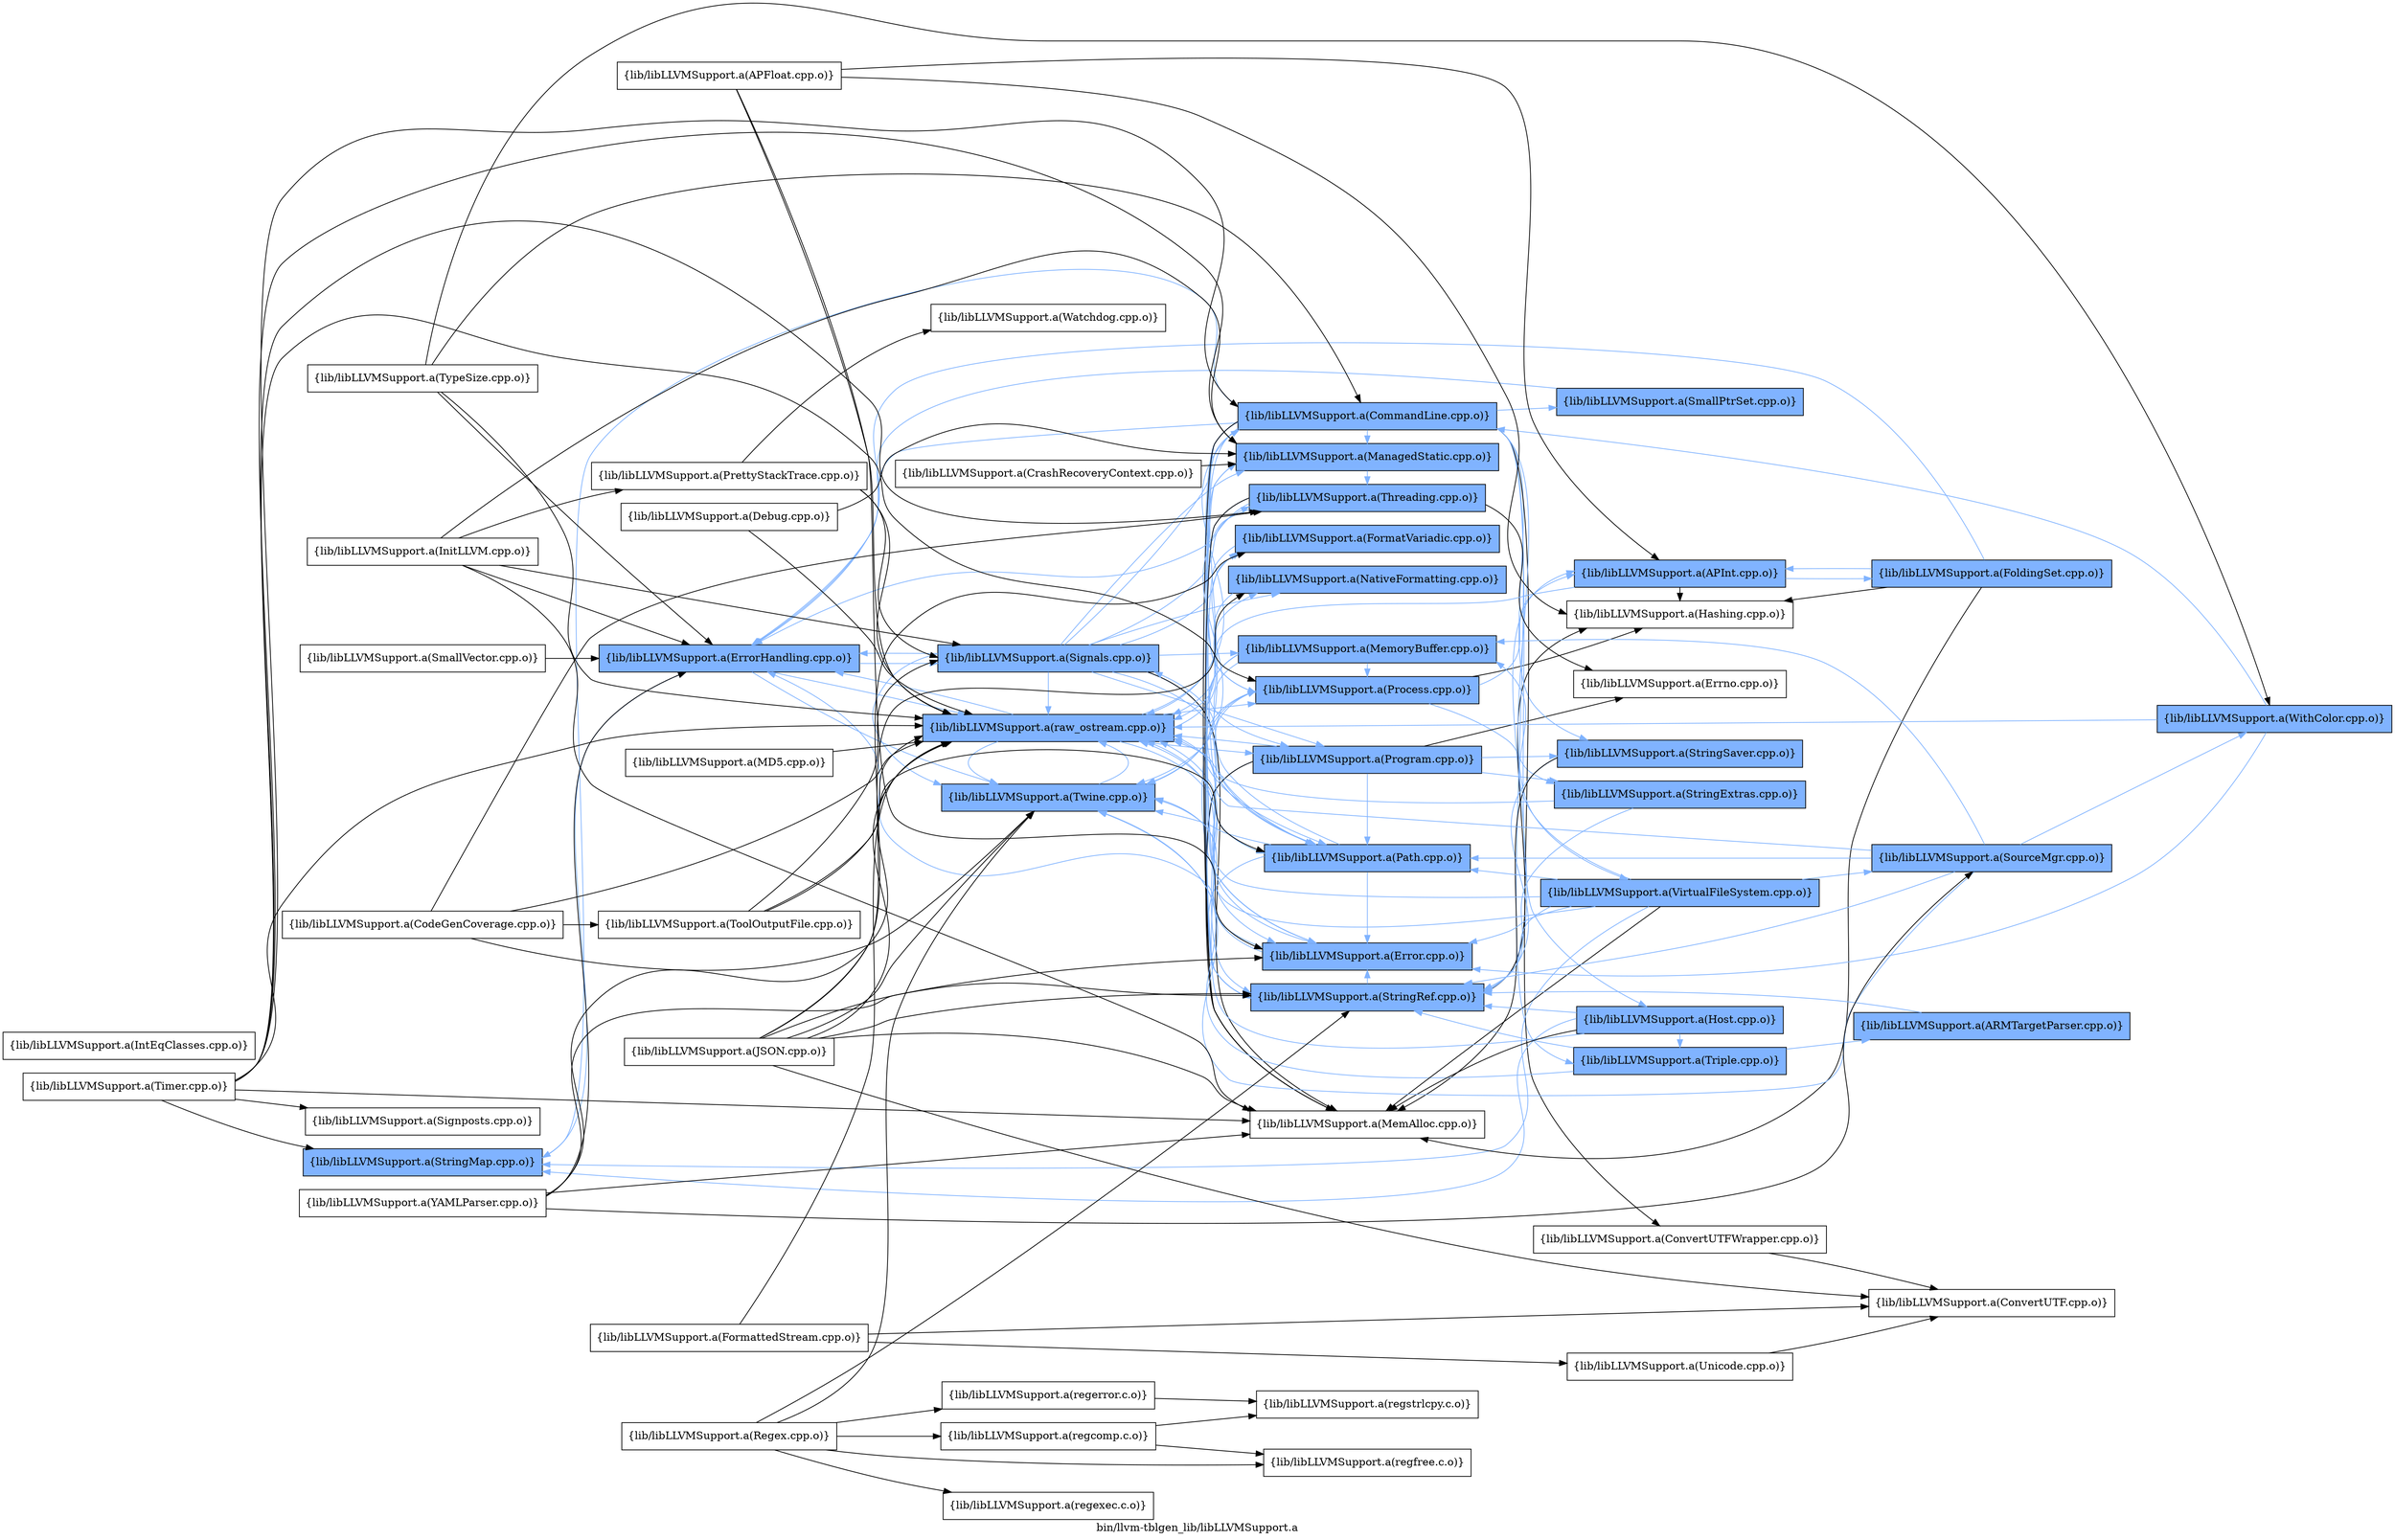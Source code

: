 digraph "bin/llvm-tblgen_lib/libLLVMSupport.a" {
	label="bin/llvm-tblgen_lib/libLLVMSupport.a";
	rankdir=LR;
	{ rank=same; Node0x564965b7c118;  }
	{ rank=same; Node0x564965b7bf38;  }
	{ rank=same; Node0x564965b7fa98; Node0x564965b7d158; Node0x564965b7d6f8;  }
	{ rank=same; Node0x564965b7cbb8; Node0x564965b7fae8; Node0x564965b7f728; Node0x564965b804e8; Node0x564965b7f638; Node0x564965b7be98; Node0x564965b7cf78; Node0x564965b7e878; Node0x564965b7e198; Node0x564965b7e8c8; Node0x564965b803f8; Node0x564965b7e6e8;  }
	{ rank=same; Node0x564965b7fdb8; Node0x564965b80768; Node0x564965b7ce38; Node0x564965b7c348; Node0x564965b7bc18; Node0x564965b7e328; Node0x564965b7e238; Node0x564965b7bf88; Node0x564965b7c028; Node0x564965b7eaa8;  }
	{ rank=same; Node0x564965b80038; Node0x564965b7ef08; Node0x564965b7d338; Node0x564965b7ffe8;  }
	{ rank=same; Node0x564965b7c118;  }
	{ rank=same; Node0x564965b7bf38;  }
	{ rank=same; Node0x564965b7fa98; Node0x564965b7d158; Node0x564965b7d6f8;  }
	{ rank=same; Node0x564965b7cbb8; Node0x564965b7fae8; Node0x564965b7f728; Node0x564965b804e8; Node0x564965b7f638; Node0x564965b7be98; Node0x564965b7cf78; Node0x564965b7e878; Node0x564965b7e198; Node0x564965b7e8c8; Node0x564965b803f8; Node0x564965b7e6e8;  }
	{ rank=same; Node0x564965b7fdb8; Node0x564965b80768; Node0x564965b7ce38; Node0x564965b7c348; Node0x564965b7bc18; Node0x564965b7e328; Node0x564965b7e238; Node0x564965b7bf88; Node0x564965b7c028; Node0x564965b7eaa8;  }
	{ rank=same; Node0x564965b80038; Node0x564965b7ef08; Node0x564965b7d338; Node0x564965b7ffe8;  }

	Node0x564965b7c118 [shape=record,shape=box,group=1,style=filled,fillcolor="0.600000 0.5 1",label="{lib/libLLVMSupport.a(StringMap.cpp.o)}"];
	Node0x564965b7c118 -> Node0x564965b7bf38[color="0.600000 0.5 1"];
	Node0x564965b7cf78 [shape=record,shape=box,group=1,style=filled,fillcolor="0.600000 0.5 1",label="{lib/libLLVMSupport.a(StringRef.cpp.o)}"];
	Node0x564965b7cf78 -> Node0x564965b7fdb8[color="0.600000 0.5 1"];
	Node0x564965b7cf78 -> Node0x564965b7cbb8[color="0.600000 0.5 1"];
	Node0x564965b7cf78 -> Node0x564965b7ce38;
	Node0x564965b7e878 [shape=record,shape=box,group=1,style=filled,fillcolor="0.600000 0.5 1",label="{lib/libLLVMSupport.a(CommandLine.cpp.o)}"];
	Node0x564965b7e878 -> Node0x564965b7c118[color="0.600000 0.5 1"];
	Node0x564965b7e878 -> Node0x564965b7c348[color="0.600000 0.5 1"];
	Node0x564965b7e878 -> Node0x564965b7cf78[color="0.600000 0.5 1"];
	Node0x564965b7e878 -> Node0x564965b7e328[color="0.600000 0.5 1"];
	Node0x564965b7e878 -> Node0x564965b7e238;
	Node0x564965b7e878 -> Node0x564965b7cbb8[color="0.600000 0.5 1"];
	Node0x564965b7e878 -> Node0x564965b7bf38[color="0.600000 0.5 1"];
	Node0x564965b7e878 -> Node0x564965b7e198[color="0.600000 0.5 1"];
	Node0x564965b7e878 -> Node0x564965b7e8c8;
	Node0x564965b7e878 -> Node0x564965b7bf88[color="0.600000 0.5 1"];
	Node0x564965b7e878 -> Node0x564965b7fa98[color="0.600000 0.5 1"];
	Node0x564965b7e878 -> Node0x564965b7c028[color="0.600000 0.5 1"];
	Node0x564965b7e878 -> Node0x564965b7d158[color="0.600000 0.5 1"];
	Node0x564965b7e878 -> Node0x564965b7eaa8[color="0.600000 0.5 1"];
	Node0x564965b7e878 -> Node0x564965b804e8[color="0.600000 0.5 1"];
	Node0x564965b7e878 -> Node0x564965b7f638[color="0.600000 0.5 1"];
	Node0x564965b7e8c8 [shape=record,shape=box,group=0,label="{lib/libLLVMSupport.a(MemAlloc.cpp.o)}"];
	Node0x564965b7bf88 [shape=record,shape=box,group=1,style=filled,fillcolor="0.600000 0.5 1",label="{lib/libLLVMSupport.a(SmallPtrSet.cpp.o)}"];
	Node0x564965b7bf88 -> Node0x564965b7bf38[color="0.600000 0.5 1"];
	Node0x564965b7fa98 [shape=record,shape=box,group=1,style=filled,fillcolor="0.600000 0.5 1",label="{lib/libLLVMSupport.a(Twine.cpp.o)}"];
	Node0x564965b7fa98 -> Node0x564965b7d158[color="0.600000 0.5 1"];
	Node0x564965b7d158 [shape=record,shape=box,group=1,style=filled,fillcolor="0.600000 0.5 1",label="{lib/libLLVMSupport.a(raw_ostream.cpp.o)}"];
	Node0x564965b7d158 -> Node0x564965b7cbb8[color="0.600000 0.5 1"];
	Node0x564965b7d158 -> Node0x564965b7bf38[color="0.600000 0.5 1"];
	Node0x564965b7d158 -> Node0x564965b7fae8[color="0.600000 0.5 1"];
	Node0x564965b7d158 -> Node0x564965b7f728[color="0.600000 0.5 1"];
	Node0x564965b7d158 -> Node0x564965b7fa98[color="0.600000 0.5 1"];
	Node0x564965b7d158 -> Node0x564965b804e8[color="0.600000 0.5 1"];
	Node0x564965b7d158 -> Node0x564965b7f638[color="0.600000 0.5 1"];
	Node0x564965b7d158 -> Node0x564965b7be98[color="0.600000 0.5 1"];
	Node0x564965b7fae8 [shape=record,shape=box,group=1,style=filled,fillcolor="0.600000 0.5 1",label="{lib/libLLVMSupport.a(FormatVariadic.cpp.o)}"];
	Node0x564965b7fae8 -> Node0x564965b7cf78[color="0.600000 0.5 1"];
	Node0x564965b7f728 [shape=record,shape=box,group=1,style=filled,fillcolor="0.600000 0.5 1",label="{lib/libLLVMSupport.a(NativeFormatting.cpp.o)}"];
	Node0x564965b7f728 -> Node0x564965b7d158[color="0.600000 0.5 1"];
	Node0x564965b7fdb8 [shape=record,shape=box,group=1,style=filled,fillcolor="0.600000 0.5 1",label="{lib/libLLVMSupport.a(APInt.cpp.o)}"];
	Node0x564965b7fdb8 -> Node0x564965b80038[color="0.600000 0.5 1"];
	Node0x564965b7fdb8 -> Node0x564965b7ce38;
	Node0x564965b7fdb8 -> Node0x564965b7d158[color="0.600000 0.5 1"];
	Node0x564965b7bf38 [shape=record,shape=box,group=1,style=filled,fillcolor="0.600000 0.5 1",label="{lib/libLLVMSupport.a(ErrorHandling.cpp.o)}"];
	Node0x564965b7bf38 -> Node0x564965b7fa98[color="0.600000 0.5 1"];
	Node0x564965b7bf38 -> Node0x564965b7d158[color="0.600000 0.5 1"];
	Node0x564965b7bf38 -> Node0x564965b7d6f8[color="0.600000 0.5 1"];
	Node0x564965b80768 [shape=record,shape=box,group=1,style=filled,fillcolor="0.600000 0.5 1",label="{lib/libLLVMSupport.a(StringExtras.cpp.o)}"];
	Node0x564965b80768 -> Node0x564965b7cf78[color="0.600000 0.5 1"];
	Node0x564965b80768 -> Node0x564965b7d158[color="0.600000 0.5 1"];
	Node0x564965b7ee18 [shape=record,shape=box,group=0,label="{lib/libLLVMSupport.a(IntEqClasses.cpp.o)}"];
	Node0x564965b7f818 [shape=record,shape=box,group=0,label="{lib/libLLVMSupport.a(TypeSize.cpp.o)}"];
	Node0x564965b7f818 -> Node0x564965b7e878;
	Node0x564965b7f818 -> Node0x564965b7bf38;
	Node0x564965b7f818 -> Node0x564965b7cd48;
	Node0x564965b7f818 -> Node0x564965b7d158;
	Node0x564965b7cc58 [shape=record,shape=box,group=0,label="{lib/libLLVMSupport.a(Regex.cpp.o)}"];
	Node0x564965b7cc58 -> Node0x564965b7cf78;
	Node0x564965b7cc58 -> Node0x564965b7fa98;
	Node0x564965b7cc58 -> Node0x564965b7e418;
	Node0x564965b7cc58 -> Node0x564965b7eb98;
	Node0x564965b7cc58 -> Node0x564965b7e1e8;
	Node0x564965b7cc58 -> Node0x564965b7d1f8;
	Node0x564965b7ffe8 [shape=record,shape=box,group=1,style=filled,fillcolor="0.600000 0.5 1",label="{lib/libLLVMSupport.a(SourceMgr.cpp.o)}"];
	Node0x564965b7ffe8 -> Node0x564965b7cf78[color="0.600000 0.5 1"];
	Node0x564965b7ffe8 -> Node0x564965b803f8[color="0.600000 0.5 1"];
	Node0x564965b7ffe8 -> Node0x564965b7fa98[color="0.600000 0.5 1"];
	Node0x564965b7ffe8 -> Node0x564965b7cd48[color="0.600000 0.5 1"];
	Node0x564965b7ffe8 -> Node0x564965b7d158[color="0.600000 0.5 1"];
	Node0x564965b7ffe8 -> Node0x564965b804e8[color="0.600000 0.5 1"];
	Node0x564965b7f868 [shape=record,shape=box,group=0,label="{lib/libLLVMSupport.a(FormattedStream.cpp.o)}"];
	Node0x564965b7f868 -> Node0x564965b7d338;
	Node0x564965b7f868 -> Node0x564965b80128;
	Node0x564965b7f868 -> Node0x564965b7d158;
	Node0x564965b80038 [shape=record,shape=box,group=1,style=filled,fillcolor="0.600000 0.5 1",label="{lib/libLLVMSupport.a(FoldingSet.cpp.o)}"];
	Node0x564965b80038 -> Node0x564965b7fdb8[color="0.600000 0.5 1"];
	Node0x564965b80038 -> Node0x564965b7bf38[color="0.600000 0.5 1"];
	Node0x564965b80038 -> Node0x564965b7ce38;
	Node0x564965b80038 -> Node0x564965b7e8c8;
	Node0x564965b7e148 [shape=record,shape=box,group=0,label="{lib/libLLVMSupport.a(CodeGenCoverage.cpp.o)}"];
	Node0x564965b7e148 -> Node0x564965b7e008;
	Node0x564965b7e148 -> Node0x564965b7fa98;
	Node0x564965b7e148 -> Node0x564965b7d158;
	Node0x564965b7e148 -> Node0x564965b7e6e8;
	Node0x564965b7cbb8 [shape=record,shape=box,group=1,style=filled,fillcolor="0.600000 0.5 1",label="{lib/libLLVMSupport.a(Error.cpp.o)}"];
	Node0x564965b7cbb8 -> Node0x564965b7bf38[color="0.600000 0.5 1"];
	Node0x564965b7cbb8 -> Node0x564965b7e198[color="0.600000 0.5 1"];
	Node0x564965b7cbb8 -> Node0x564965b7fa98[color="0.600000 0.5 1"];
	Node0x564965b7cbb8 -> Node0x564965b7d158[color="0.600000 0.5 1"];
	Node0x564965b803f8 [shape=record,shape=box,group=1,style=filled,fillcolor="0.600000 0.5 1",label="{lib/libLLVMSupport.a(MemoryBuffer.cpp.o)}"];
	Node0x564965b803f8 -> Node0x564965b7cbb8[color="0.600000 0.5 1"];
	Node0x564965b803f8 -> Node0x564965b7fa98[color="0.600000 0.5 1"];
	Node0x564965b803f8 -> Node0x564965b804e8[color="0.600000 0.5 1"];
	Node0x564965b803f8 -> Node0x564965b7f638[color="0.600000 0.5 1"];
	Node0x564965b803f8 -> Node0x564965b7be98[color="0.600000 0.5 1"];
	Node0x564965b7da68 [shape=record,shape=box,group=0,label="{lib/libLLVMSupport.a(InitLLVM.cpp.o)}"];
	Node0x564965b7da68 -> Node0x564965b7bf38;
	Node0x564965b7da68 -> Node0x564965b7e198;
	Node0x564965b7da68 -> Node0x564965b7e8c8;
	Node0x564965b7da68 -> Node0x564965b7c4d8;
	Node0x564965b7da68 -> Node0x564965b7d6f8;
	Node0x564965b7ce38 [shape=record,shape=box,group=0,label="{lib/libLLVMSupport.a(Hashing.cpp.o)}"];
	Node0x564965b7e008 [shape=record,shape=box,group=0,label="{lib/libLLVMSupport.a(ToolOutputFile.cpp.o)}"];
	Node0x564965b7e008 -> Node0x564965b7d158;
	Node0x564965b7e008 -> Node0x564965b804e8;
	Node0x564965b7e008 -> Node0x564965b7d6f8;
	Node0x564965b7e6e8 [shape=record,shape=box,group=1,style=filled,fillcolor="0.600000 0.5 1",label="{lib/libLLVMSupport.a(Threading.cpp.o)}"];
	Node0x564965b7e6e8 -> Node0x564965b7cf78[color="0.600000 0.5 1"];
	Node0x564965b7e6e8 -> Node0x564965b7bf38[color="0.600000 0.5 1"];
	Node0x564965b7e6e8 -> Node0x564965b7e8c8;
	Node0x564965b7e6e8 -> Node0x564965b7fa98[color="0.600000 0.5 1"];
	Node0x564965b7e6e8 -> Node0x564965b7bc18;
	Node0x564965b7c348 [shape=record,shape=box,group=1,style=filled,fillcolor="0.600000 0.5 1",label="{lib/libLLVMSupport.a(StringSaver.cpp.o)}"];
	Node0x564965b7c348 -> Node0x564965b7cf78[color="0.600000 0.5 1"];
	Node0x564965b7c348 -> Node0x564965b7e8c8;
	Node0x564965b7e328 [shape=record,shape=box,group=1,style=filled,fillcolor="0.600000 0.5 1",label="{lib/libLLVMSupport.a(Triple.cpp.o)}"];
	Node0x564965b7e328 -> Node0x564965b7cf78[color="0.600000 0.5 1"];
	Node0x564965b7e328 -> Node0x564965b7ef08[color="0.600000 0.5 1"];
	Node0x564965b7e328 -> Node0x564965b7fa98[color="0.600000 0.5 1"];
	Node0x564965b7e238 [shape=record,shape=box,group=0,label="{lib/libLLVMSupport.a(ConvertUTFWrapper.cpp.o)}"];
	Node0x564965b7e238 -> Node0x564965b7d338;
	Node0x564965b7e198 [shape=record,shape=box,group=1,style=filled,fillcolor="0.600000 0.5 1",label="{lib/libLLVMSupport.a(ManagedStatic.cpp.o)}"];
	Node0x564965b7e198 -> Node0x564965b7e6e8[color="0.600000 0.5 1"];
	Node0x564965b7c028 [shape=record,shape=box,group=1,style=filled,fillcolor="0.600000 0.5 1",label="{lib/libLLVMSupport.a(VirtualFileSystem.cpp.o)}"];
	Node0x564965b7c028 -> Node0x564965b7ffe8[color="0.600000 0.5 1"];
	Node0x564965b7c028 -> Node0x564965b7c118[color="0.600000 0.5 1"];
	Node0x564965b7c028 -> Node0x564965b7cf78[color="0.600000 0.5 1"];
	Node0x564965b7c028 -> Node0x564965b7cbb8[color="0.600000 0.5 1"];
	Node0x564965b7c028 -> Node0x564965b7e8c8;
	Node0x564965b7c028 -> Node0x564965b803f8[color="0.600000 0.5 1"];
	Node0x564965b7c028 -> Node0x564965b7fa98[color="0.600000 0.5 1"];
	Node0x564965b7c028 -> Node0x564965b7d158[color="0.600000 0.5 1"];
	Node0x564965b7c028 -> Node0x564965b804e8[color="0.600000 0.5 1"];
	Node0x564965b7eaa8 [shape=record,shape=box,group=1,style=filled,fillcolor="0.600000 0.5 1",label="{lib/libLLVMSupport.a(Host.cpp.o)}"];
	Node0x564965b7eaa8 -> Node0x564965b7c118[color="0.600000 0.5 1"];
	Node0x564965b7eaa8 -> Node0x564965b7cf78[color="0.600000 0.5 1"];
	Node0x564965b7eaa8 -> Node0x564965b7e328[color="0.600000 0.5 1"];
	Node0x564965b7eaa8 -> Node0x564965b7e8c8;
	Node0x564965b7eaa8 -> Node0x564965b7d158[color="0.600000 0.5 1"];
	Node0x564965b804e8 [shape=record,shape=box,group=1,style=filled,fillcolor="0.600000 0.5 1",label="{lib/libLLVMSupport.a(Path.cpp.o)}"];
	Node0x564965b804e8 -> Node0x564965b7cf78[color="0.600000 0.5 1"];
	Node0x564965b804e8 -> Node0x564965b7cbb8[color="0.600000 0.5 1"];
	Node0x564965b804e8 -> Node0x564965b7fa98[color="0.600000 0.5 1"];
	Node0x564965b804e8 -> Node0x564965b7f638[color="0.600000 0.5 1"];
	Node0x564965b804e8 -> Node0x564965b7d6f8[color="0.600000 0.5 1"];
	Node0x564965b7f638 [shape=record,shape=box,group=1,style=filled,fillcolor="0.600000 0.5 1",label="{lib/libLLVMSupport.a(Process.cpp.o)}"];
	Node0x564965b7f638 -> Node0x564965b7fdb8[color="0.600000 0.5 1"];
	Node0x564965b7f638 -> Node0x564965b80768[color="0.600000 0.5 1"];
	Node0x564965b7f638 -> Node0x564965b7cbb8[color="0.600000 0.5 1"];
	Node0x564965b7f638 -> Node0x564965b7ce38;
	Node0x564965b7f638 -> Node0x564965b7e198[color="0.600000 0.5 1"];
	Node0x564965b7f638 -> Node0x564965b804e8[color="0.600000 0.5 1"];
	Node0x564965b7d338 [shape=record,shape=box,group=0,label="{lib/libLLVMSupport.a(ConvertUTF.cpp.o)}"];
	Node0x564965b7c438 [shape=record,shape=box,group=0,label="{lib/libLLVMSupport.a(Debug.cpp.o)}"];
	Node0x564965b7c438 -> Node0x564965b7e198;
	Node0x564965b7c438 -> Node0x564965b7d158;
	Node0x564965b7d6f8 [shape=record,shape=box,group=1,style=filled,fillcolor="0.600000 0.5 1",label="{lib/libLLVMSupport.a(Signals.cpp.o)}"];
	Node0x564965b7d6f8 -> Node0x564965b7cf78[color="0.600000 0.5 1"];
	Node0x564965b7d6f8 -> Node0x564965b7e878[color="0.600000 0.5 1"];
	Node0x564965b7d6f8 -> Node0x564965b7bf38[color="0.600000 0.5 1"];
	Node0x564965b7d6f8 -> Node0x564965b7fae8[color="0.600000 0.5 1"];
	Node0x564965b7d6f8 -> Node0x564965b7e198[color="0.600000 0.5 1"];
	Node0x564965b7d6f8 -> Node0x564965b7e8c8;
	Node0x564965b7d6f8 -> Node0x564965b803f8[color="0.600000 0.5 1"];
	Node0x564965b7d6f8 -> Node0x564965b7f728[color="0.600000 0.5 1"];
	Node0x564965b7d6f8 -> Node0x564965b7fa98[color="0.600000 0.5 1"];
	Node0x564965b7d6f8 -> Node0x564965b7d158[color="0.600000 0.5 1"];
	Node0x564965b7d6f8 -> Node0x564965b804e8[color="0.600000 0.5 1"];
	Node0x564965b7d6f8 -> Node0x564965b7be98[color="0.600000 0.5 1"];
	Node0x564965b7d6f8 -> Node0x564965b7e6e8[color="0.600000 0.5 1"];
	Node0x564965b80128 [shape=record,shape=box,group=0,label="{lib/libLLVMSupport.a(Unicode.cpp.o)}"];
	Node0x564965b80128 -> Node0x564965b7d338;
	Node0x564965b7c4d8 [shape=record,shape=box,group=0,label="{lib/libLLVMSupport.a(PrettyStackTrace.cpp.o)}"];
	Node0x564965b7c4d8 -> Node0x564965b7d158;
	Node0x564965b7c4d8 -> Node0x564965b7d6f8;
	Node0x564965b7c4d8 -> Node0x564965b7e4b8;
	Node0x564965b7be98 [shape=record,shape=box,group=1,style=filled,fillcolor="0.600000 0.5 1",label="{lib/libLLVMSupport.a(Program.cpp.o)}"];
	Node0x564965b7be98 -> Node0x564965b80768[color="0.600000 0.5 1"];
	Node0x564965b7be98 -> Node0x564965b7c348[color="0.600000 0.5 1"];
	Node0x564965b7be98 -> Node0x564965b7cf78[color="0.600000 0.5 1"];
	Node0x564965b7be98 -> Node0x564965b7e8c8;
	Node0x564965b7be98 -> Node0x564965b7d158[color="0.600000 0.5 1"];
	Node0x564965b7be98 -> Node0x564965b804e8[color="0.600000 0.5 1"];
	Node0x564965b7be98 -> Node0x564965b7bc18;
	Node0x564965b7e4b8 [shape=record,shape=box,group=0,label="{lib/libLLVMSupport.a(Watchdog.cpp.o)}"];
	Node0x564965b7e418 [shape=record,shape=box,group=0,label="{lib/libLLVMSupport.a(regcomp.c.o)}"];
	Node0x564965b7e418 -> Node0x564965b7d1f8;
	Node0x564965b7e418 -> Node0x564965b7ecd8;
	Node0x564965b7eb98 [shape=record,shape=box,group=0,label="{lib/libLLVMSupport.a(regerror.c.o)}"];
	Node0x564965b7eb98 -> Node0x564965b7ecd8;
	Node0x564965b7e1e8 [shape=record,shape=box,group=0,label="{lib/libLLVMSupport.a(regexec.c.o)}"];
	Node0x564965b7d1f8 [shape=record,shape=box,group=0,label="{lib/libLLVMSupport.a(regfree.c.o)}"];
	Node0x564965b7f8b8 [shape=record,shape=box,group=0,label="{lib/libLLVMSupport.a(SmallVector.cpp.o)}"];
	Node0x564965b7f8b8 -> Node0x564965b7bf38;
	Node0x564965b7cd48 [shape=record,shape=box,group=1,style=filled,fillcolor="0.600000 0.5 1",label="{lib/libLLVMSupport.a(WithColor.cpp.o)}"];
	Node0x564965b7cd48 -> Node0x564965b7e878[color="0.600000 0.5 1"];
	Node0x564965b7cd48 -> Node0x564965b7cbb8[color="0.600000 0.5 1"];
	Node0x564965b7cd48 -> Node0x564965b7d158[color="0.600000 0.5 1"];
	Node0x564965b7d2e8 [shape=record,shape=box,group=0,label="{lib/libLLVMSupport.a(APFloat.cpp.o)}"];
	Node0x564965b7d2e8 -> Node0x564965b7fdb8;
	Node0x564965b7d2e8 -> Node0x564965b7cbb8;
	Node0x564965b7d2e8 -> Node0x564965b7ce38;
	Node0x564965b7d2e8 -> Node0x564965b7d158;
	Node0x564965b7ef08 [shape=record,shape=box,group=1,style=filled,fillcolor="0.600000 0.5 1",label="{lib/libLLVMSupport.a(ARMTargetParser.cpp.o)}"];
	Node0x564965b7ef08 -> Node0x564965b7cf78[color="0.600000 0.5 1"];
	Node0x564965b7c5c8 [shape=record,shape=box,group=0,label="{lib/libLLVMSupport.a(YAMLParser.cpp.o)}"];
	Node0x564965b7c5c8 -> Node0x564965b7ffe8;
	Node0x564965b7c5c8 -> Node0x564965b7cf78;
	Node0x564965b7c5c8 -> Node0x564965b7bf38;
	Node0x564965b7c5c8 -> Node0x564965b7e8c8;
	Node0x564965b7c5c8 -> Node0x564965b7d158;
	Node0x564965b7ecd8 [shape=record,shape=box,group=0,label="{lib/libLLVMSupport.a(regstrlcpy.c.o)}"];
	Node0x564965b80448 [shape=record,shape=box,group=0,label="{lib/libLLVMSupport.a(MD5.cpp.o)}"];
	Node0x564965b80448 -> Node0x564965b7d158;
	Node0x564965b7cac8 [shape=record,shape=box,group=0,label="{lib/libLLVMSupport.a(CrashRecoveryContext.cpp.o)}"];
	Node0x564965b7cac8 -> Node0x564965b7e198;
	Node0x564965b7bc18 [shape=record,shape=box,group=0,label="{lib/libLLVMSupport.a(Errno.cpp.o)}"];
	Node0x564965b7d7e8 [shape=record,shape=box,group=0,label="{lib/libLLVMSupport.a(JSON.cpp.o)}"];
	Node0x564965b7d7e8 -> Node0x564965b7cf78;
	Node0x564965b7d7e8 -> Node0x564965b7d338;
	Node0x564965b7d7e8 -> Node0x564965b7cbb8;
	Node0x564965b7d7e8 -> Node0x564965b7fae8;
	Node0x564965b7d7e8 -> Node0x564965b7e8c8;
	Node0x564965b7d7e8 -> Node0x564965b7f728;
	Node0x564965b7d7e8 -> Node0x564965b7fa98;
	Node0x564965b7d7e8 -> Node0x564965b7d158;
	Node0x564965b7c7f8 [shape=record,shape=box,group=0,label="{lib/libLLVMSupport.a(Timer.cpp.o)}"];
	Node0x564965b7c7f8 -> Node0x564965b7c118;
	Node0x564965b7c7f8 -> Node0x564965b7e878;
	Node0x564965b7c7f8 -> Node0x564965b7e198;
	Node0x564965b7c7f8 -> Node0x564965b7e8c8;
	Node0x564965b7c7f8 -> Node0x564965b7d158;
	Node0x564965b7c7f8 -> Node0x564965b7f638;
	Node0x564965b7c7f8 -> Node0x564965b7e6e8;
	Node0x564965b7c7f8 -> Node0x564965b80498;
	Node0x564965b80498 [shape=record,shape=box,group=0,label="{lib/libLLVMSupport.a(Signposts.cpp.o)}"];
}
